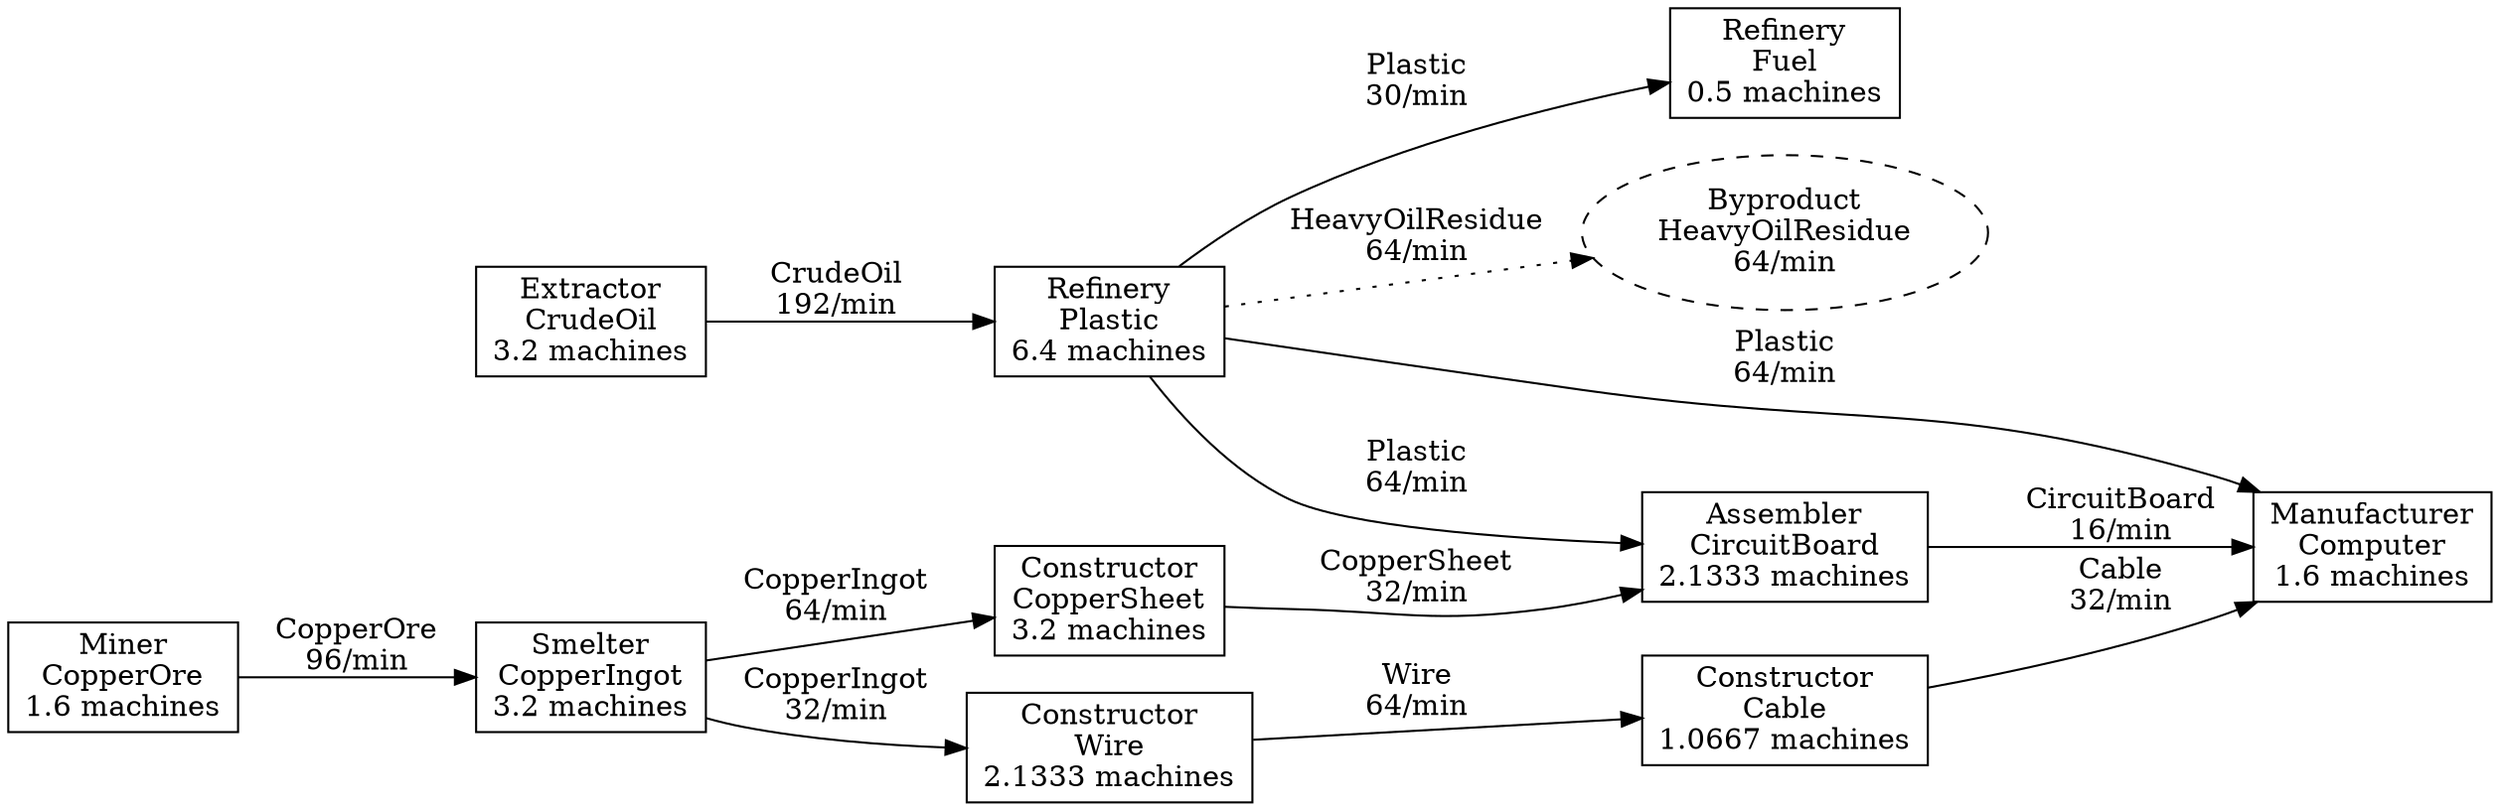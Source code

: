 digraph G {
rankdir=LR;
"32854180" [label="Manufacturer\nComputer\n1.6 machines", shape=box];
"27252167" [label="Assembler\nCircuitBoard\n2.1333 machines", shape=box];
"27252167" -> "32854180" [label="CircuitBoard
16/min"];
"23458411" [label="Refinery\nPlastic\n6.4 machines", shape=box];
"23458411" -> "32854180" [label="Plastic
64/min"];
"23458411" -> "27252167" [label="Plastic
64/min"];
"23458411" -> "30015890" [label="Plastic
30/min"];
"byproduct_23458411_HeavyOilResidue" [label="Byproduct
HeavyOilResidue
64/min", shape=ellipse, style=dashed];
"23458411" -> "byproduct_23458411_HeavyOilResidue" [label="HeavyOilResidue
64/min",style=dotted];
"59941933" [label="Smelter\nCopperIngot\n3.2 machines", shape=box];
"59941933" -> "55530882" [label="CopperIngot
32/min"];
"59941933" -> "43942917" [label="CopperIngot
64/min"];
"55530882" [label="Constructor\nWire\n2.1333 machines", shape=box];
"55530882" -> "21083178" [label="Wire
64/min"];
"21083178" [label="Constructor\nCable\n1.0667 machines", shape=box];
"21083178" -> "32854180" [label="Cable
32/min"];
"43942917" [label="Constructor\nCopperSheet\n3.2 machines", shape=box];
"43942917" -> "27252167" [label="CopperSheet
32/min"];
"9799115" [label="Extractor\nCrudeOil\n3.2 machines", shape=box];
"9799115" -> "23458411" [label="CrudeOil
192/min"];
"2606490" [label="Miner\nCopperOre\n1.6 machines", shape=box];
"2606490" -> "59941933" [label="CopperOre
96/min"];
"30015890" [label="Refinery\nFuel\n0.5 machines", shape=box];
}
